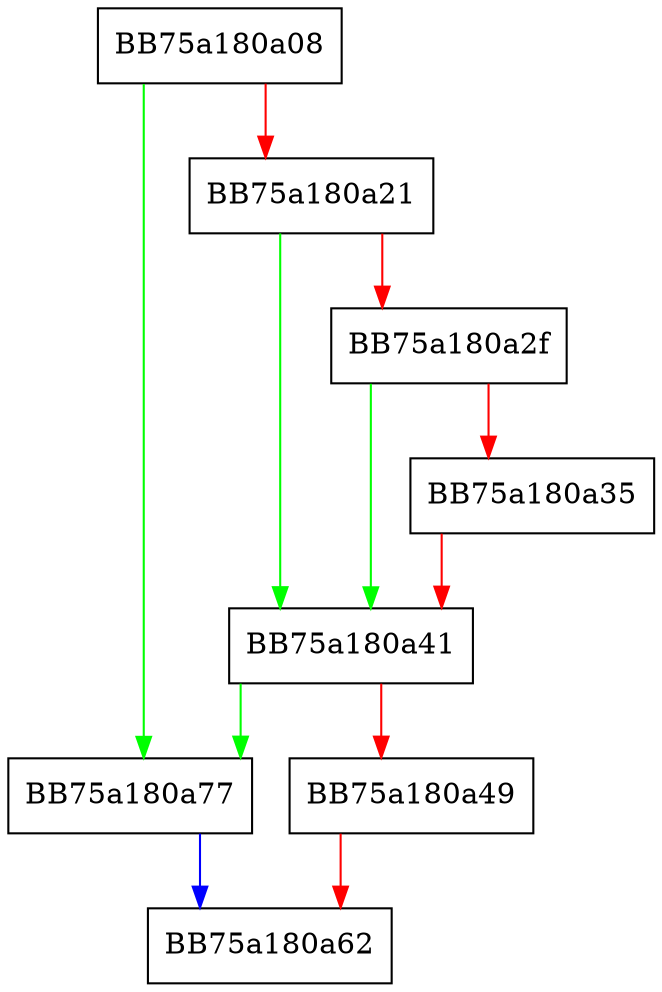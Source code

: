 digraph AddToCache {
  node [shape="box"];
  graph [splines=ortho];
  BB75a180a08 -> BB75a180a77 [color="green"];
  BB75a180a08 -> BB75a180a21 [color="red"];
  BB75a180a21 -> BB75a180a41 [color="green"];
  BB75a180a21 -> BB75a180a2f [color="red"];
  BB75a180a2f -> BB75a180a41 [color="green"];
  BB75a180a2f -> BB75a180a35 [color="red"];
  BB75a180a35 -> BB75a180a41 [color="red"];
  BB75a180a41 -> BB75a180a77 [color="green"];
  BB75a180a41 -> BB75a180a49 [color="red"];
  BB75a180a49 -> BB75a180a62 [color="red"];
  BB75a180a77 -> BB75a180a62 [color="blue"];
}